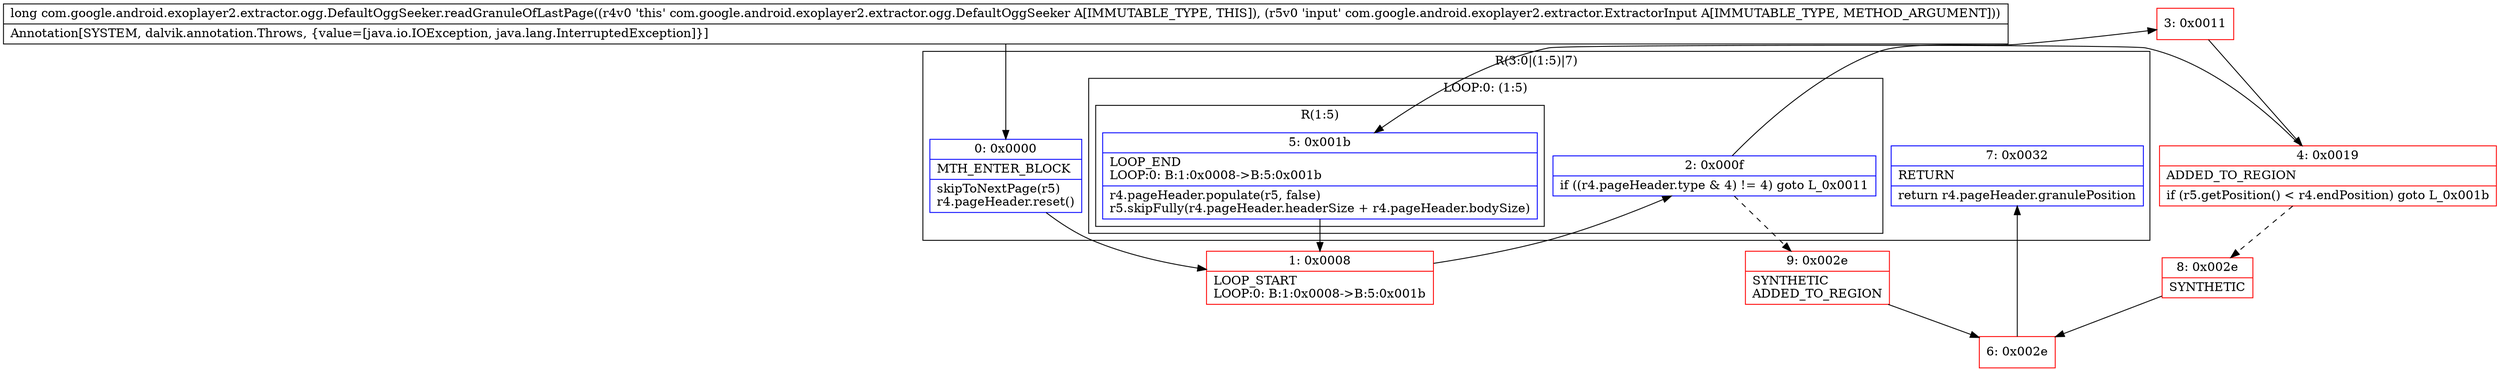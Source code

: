 digraph "CFG forcom.google.android.exoplayer2.extractor.ogg.DefaultOggSeeker.readGranuleOfLastPage(Lcom\/google\/android\/exoplayer2\/extractor\/ExtractorInput;)J" {
subgraph cluster_Region_508814851 {
label = "R(3:0|(1:5)|7)";
node [shape=record,color=blue];
Node_0 [shape=record,label="{0\:\ 0x0000|MTH_ENTER_BLOCK\l|skipToNextPage(r5)\lr4.pageHeader.reset()\l}"];
subgraph cluster_LoopRegion_1306478057 {
label = "LOOP:0: (1:5)";
node [shape=record,color=blue];
Node_2 [shape=record,label="{2\:\ 0x000f|if ((r4.pageHeader.type & 4) != 4) goto L_0x0011\l}"];
subgraph cluster_Region_930861667 {
label = "R(1:5)";
node [shape=record,color=blue];
Node_5 [shape=record,label="{5\:\ 0x001b|LOOP_END\lLOOP:0: B:1:0x0008\-\>B:5:0x001b\l|r4.pageHeader.populate(r5, false)\lr5.skipFully(r4.pageHeader.headerSize + r4.pageHeader.bodySize)\l}"];
}
}
Node_7 [shape=record,label="{7\:\ 0x0032|RETURN\l|return r4.pageHeader.granulePosition\l}"];
}
Node_1 [shape=record,color=red,label="{1\:\ 0x0008|LOOP_START\lLOOP:0: B:1:0x0008\-\>B:5:0x001b\l}"];
Node_3 [shape=record,color=red,label="{3\:\ 0x0011}"];
Node_4 [shape=record,color=red,label="{4\:\ 0x0019|ADDED_TO_REGION\l|if (r5.getPosition() \< r4.endPosition) goto L_0x001b\l}"];
Node_6 [shape=record,color=red,label="{6\:\ 0x002e}"];
Node_8 [shape=record,color=red,label="{8\:\ 0x002e|SYNTHETIC\l}"];
Node_9 [shape=record,color=red,label="{9\:\ 0x002e|SYNTHETIC\lADDED_TO_REGION\l}"];
MethodNode[shape=record,label="{long com.google.android.exoplayer2.extractor.ogg.DefaultOggSeeker.readGranuleOfLastPage((r4v0 'this' com.google.android.exoplayer2.extractor.ogg.DefaultOggSeeker A[IMMUTABLE_TYPE, THIS]), (r5v0 'input' com.google.android.exoplayer2.extractor.ExtractorInput A[IMMUTABLE_TYPE, METHOD_ARGUMENT]))  | Annotation[SYSTEM, dalvik.annotation.Throws, \{value=[java.io.IOException, java.lang.InterruptedException]\}]\l}"];
MethodNode -> Node_0;
Node_0 -> Node_1;
Node_2 -> Node_3;
Node_2 -> Node_9[style=dashed];
Node_5 -> Node_1;
Node_1 -> Node_2;
Node_3 -> Node_4;
Node_4 -> Node_5;
Node_4 -> Node_8[style=dashed];
Node_6 -> Node_7;
Node_8 -> Node_6;
Node_9 -> Node_6;
}

